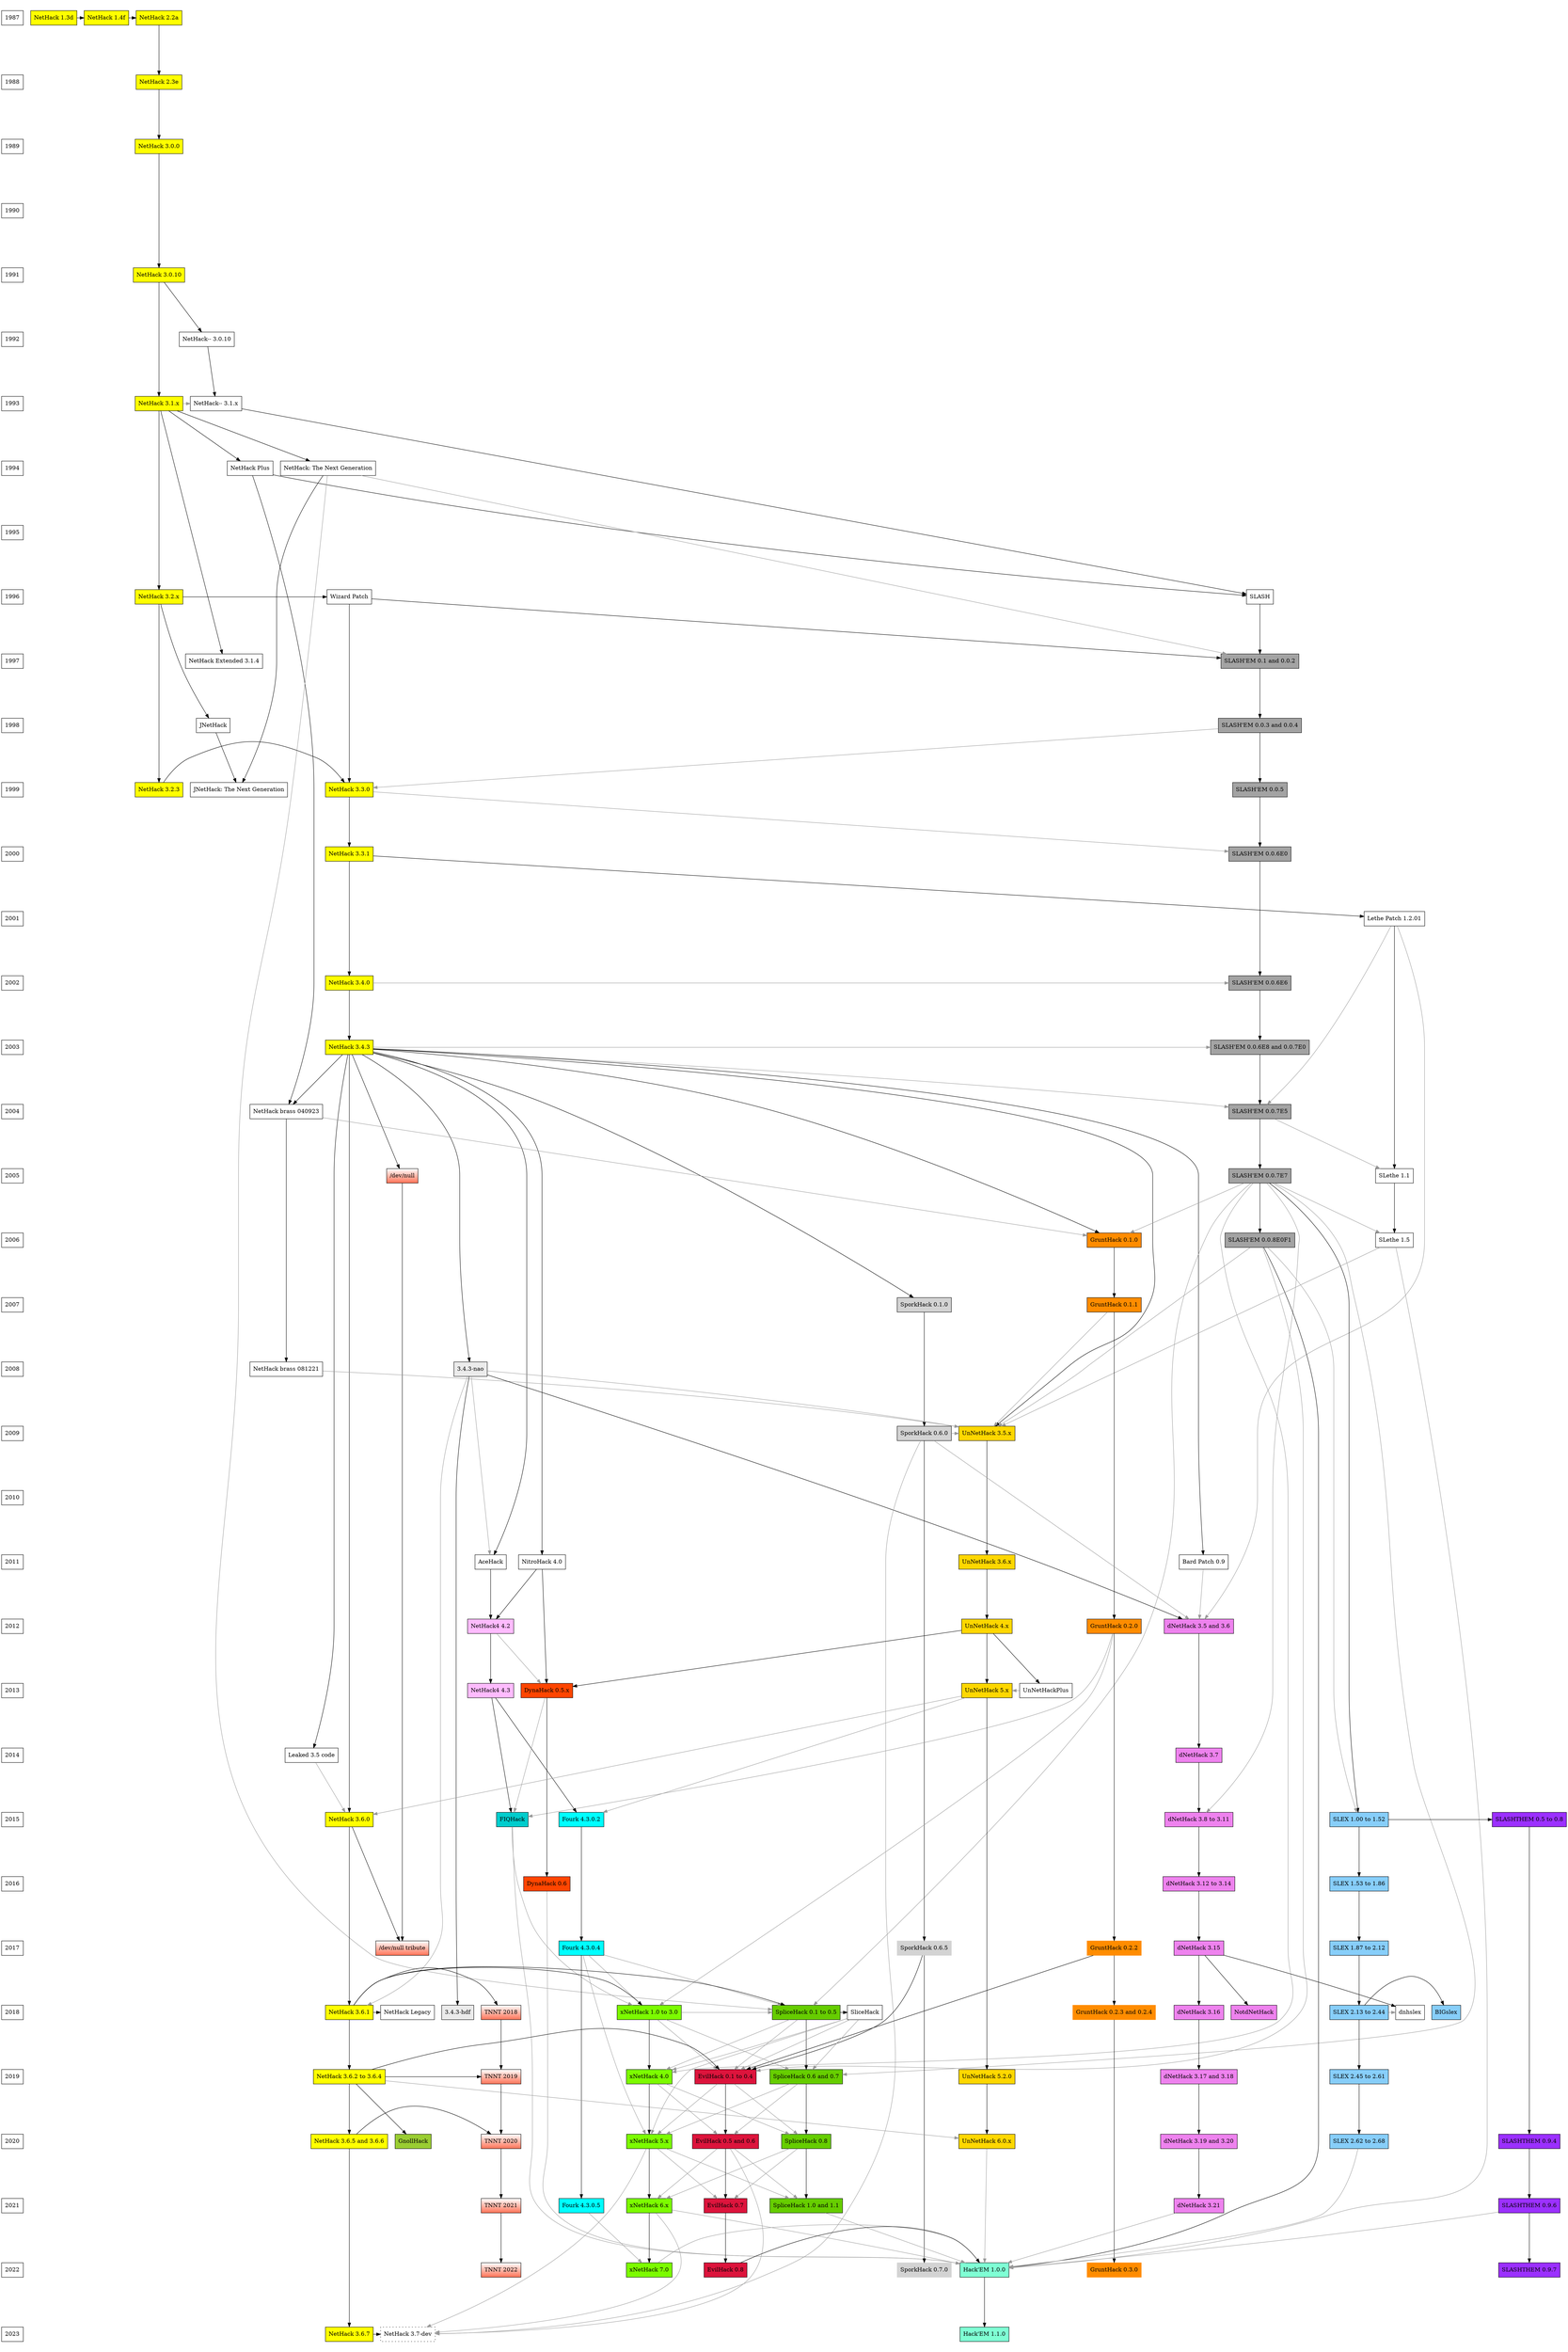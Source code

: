/* Timeline of all NetHack variants, organized by date.
 *
 * A solid line represents a direct derivation; a dashed line represents
 * inspiration or a smaller group of features copied over.
 *
 * Yellow boxes represent vanilla; white boxes represent abandoned, obsoleted,
 * or fringe variants; various other colors denote active or at least
 * maintained variants.
 *
 * If a variant has more than one release in a year, they are generally merged
 * to avoid having to put two adjacent nodes for the same thing.
 *
 * Also, some releases might be skipped if nothing interesting happened with
 * that node.
 *
 * This graph is not very good at displaying rolling releases that don't have
 * tagged versions; in particular, 3.4.3-nao is a long running one. Variants
 * are marked as unversioned if they don't have clear version numbers (such as
 * FIQHack), or are new in the current year, or were abandoned after one
 * release and only ever had one version.
 *
 * The rules of thumb for whether a current variant should be included on this
 * graph are generally: it should be playable on a server, it should have had
 * at least one release, and it should not be a self-proclaimed joke variant.
 * It's up for some debate what happens if a variant is abandoned, then picked
 * back up by someone else and development and releases resume. Currently these
 * are rendered with a border of their fill color (i.e. no border).
 *
 * Original for UnNetHack by Patric Mueller (bhaak).
 * Updated to reflect changes since 2009 and all other variants by aosdict.
 */

digraph unix {
/* experimental */
/* splines="ortho"; */

ratio=1.50;

        node [shape=rect, style=filled, fillcolor=white];

	1987 [shape=rect];
	1988 [shape=rect];
	1989 [shape=rect];
	1990 [shape=rect];
	1991 [shape=rect];
	1992 [shape=rect];
	1993 [shape=rect];
	1994 [shape=rect];
	1995 [shape=rect];
	1996 [shape=rect];
	1997 [shape=rect];
	1998 [shape=rect];
	1999 [shape=rect];
	2000 [shape=rect];
	2001 [shape=rect];
	2002 [shape=rect];
	2003 [shape=rect];
	2004 [shape=rect];
	2005 [shape=rect];
	2006 [shape=rect];
	2007 [shape=rect];
	2008 [shape=rect];
	2009 [shape=rect];
	2010 [shape=rect];
	2011 [shape=rect];
	2012 [shape=rect];
	2013 [shape=rect];
	2014 [shape=rect];
	2015 [shape=rect];
	2016 [shape=rect];
	2017 [shape=rect];
	2018 [shape=rect];
	2019 [shape=rect];
	2020 [shape=rect];
	2021 [shape=rect];
	2022 [shape=rect];
	2023 [shape=rect];

        /* Arrows in this section are for formatting only and should all be
         * marked invisible, conveying no semantic information about the
         * variants. Beware of cascading effects from GraphViz subsequently
         * messing up the graph in other places after applying a constraint here.
         * If there *is* already a real relationship between two of the nodes
         * on the same level, be sure to omit any invisible arrows here, since
         * they will mess up the actually rendering arrows, and the relationship
         * will be preserved anyway. */
        {rank=same; 1987 "NetHack 1.3d" "NetHack 1.4f" "NetHack 2.2a" ;}
        {rank=same; 1988 "NetHack 2.3e" ;}
        {rank=same; 1989 "NetHack 3.0.0" ;}
        {rank=same; 1990 ;}
        {rank=same; 1991 "NetHack 3.0.10" ;}
        {rank=same; 1992 "NetHack-- 3.0.10" ;}
        {rank=same; 1993 "NetHack 3.1.x" "NetHack-- 3.1.x" ;}
        {rank=same; 1994 "NetHack Plus" "NetHack: The Next Generation" ;}
        {rank=same; 1995 ;}
        {rank=same; 1996 "NetHack 3.2.x" "SLASH" "Wizard Patch" ;}
        {rank=same; 1997 "NetHack Extended 3.1.4" "SLASH'EM 0.1 and 0.0.2" ;}
        {rank=same; 1998 "JNetHack" "SLASH'EM 0.0.3 and 0.0.4" ;}
        {rank=same; 1999 "NetHack 3.2.3" "NetHack 3.3.0" "JNetHack: The Next Generation" "SLASH'EM 0.0.5" ;}
        {rank=same; 2000 "NetHack 3.3.1" "SLASH'EM 0.0.6E0" ;}
        {rank=same; 2001 "Lethe Patch 1.2.01" ;}
        {rank=same; 2002 "NetHack 3.4.0" "SLASH'EM 0.0.6E6"  ;}
        {rank=same; 2003 "NetHack 3.4.3" "SLASH'EM 0.0.6E8 and 0.0.7E0" ;}
        {rank=same; 2004 "NetHack brass 040923" "SLASH'EM 0.0.7E5" ;}
        {rank=same; 2005 "/dev/null" "SLASH'EM 0.0.7E7" "SLethe 1.1" ;}
        {rank=same; 2006 "GruntHack 0.1.0" "SLASH'EM 0.0.8E0F1" "SLethe 1.5" ;}
        {rank=same; 2007 "SporkHack 0.1.0" "GruntHack 0.1.1" ;}
        {rank=same; 2008 "NetHack brass 081221" "3.4.3-nao";}
        {rank=same; 2009 "UnNetHack 3.5.x" "SporkHack 0.6.0";}
        {rank=same; 2011 "UnNetHack 3.6.x" "AceHack" "NitroHack 4.0" "Bard Patch 0.9" ;}
        {rank=same; 2012 "NetHack4 4.2" "GruntHack 0.2.0" "UnNetHack 4.x" "dNetHack 3.5 and 3.6" ;}
        {rank=same; 2013 "NetHack4 4.3" "DynaHack 0.5.x" "UnNetHack 5.x" "UnNetHackPlus" ;}
        {rank=same; 2014 "Leaked 3.5 code" "dNetHack 3.7" ;}
        {rank=same; 2015 "NetHack 3.6.0" "FIQHack" "Fourk 4.3.0.2" "dNetHack 3.8 to 3.11" "SLEX 1.00 to 1.52" "SLASHTHEM 0.5 to 0.8" ;}
        {rank=same; 2016 "dNetHack 3.12 to 3.14" "DynaHack 0.6" "SLEX 1.53 to 1.86" ;}
        {rank=same; 2017 "SporkHack 0.6.5" "GruntHack 0.2.2" "Fourk 4.3.0.4" "dNetHack 3.15" "SLEX 1.87 to 2.12" "/dev/null tribute";}
        {rank=same; 2018 "NetHack 3.6.1" "3.4.3-hdf" "GruntHack 0.2.3 and 0.2.4" "xNetHack 1.0 to 3.0" "SpliceHack 0.1 to 0.5" "TNNT 2018" "SliceHack" "NotdNetHack" "dNetHack 3.16" "SLEX 2.13 to 2.44" "dnhslex" "BIGslex" "NetHack Legacy" ;}
        {rank=same; 2019 "NetHack 3.6.2 to 3.6.4" "xNetHack 4.0" "SpliceHack 0.6 and 0.7" "EvilHack 0.1 to 0.4" "TNNT 2019" "UnNetHack 5.2.0" "dNetHack 3.17 and 3.18" "SLEX 2.45 to 2.61";}
        {rank=same; 2020 "NetHack 3.6.5 and 3.6.6" "TNNT 2020" "xNetHack 5.x" "SpliceHack 0.8" "EvilHack 0.5 and 0.6" "dNetHack 3.19 and 3.20" "UnNetHack 6.0.x" "SLEX 2.62 to 2.68" "GnollHack" "SLASHTHEM 0.9.4" ;}
        {rank=same; 2021 "TNNT 2021" "xNetHack 6.x" "SpliceHack 1.0 and 1.1" "Fourk 4.3.0.5" "EvilHack 0.7" "dNetHack 3.21" "SLASHTHEM 0.9.6" ;}
        {rank=same; 2022 "TNNT 2022" "xNetHack 7.0" "EvilHack 0.8" "GruntHack 0.3.0" "SporkHack 0.7.0" "Hack'EM 1.0.0" "SLASHTHEM 0.9.7" ;}
        {rank=same; 2023 "NetHack 3.6.7" "NetHack 3.7-dev" "Hack'EM 1.1.0" ;}

	/* NetHack */
        /* increment group number when there is more than one version in a year */
	"NetHack 1.3d" -> "NetHack 1.4f" -> "NetHack 2.2a" -> "NetHack 2.3e" -> "NetHack 3.0.0" -> "NetHack 3.0.10" -> "NetHack 3.1.x" -> "NetHack 3.2.x" -> "NetHack 3.2.3" -> "NetHack 3.3.0" -> "NetHack 3.3.1" -> "NetHack 3.4.0" -> "NetHack 3.4.3" -> "NetHack 3.6.0" -> "NetHack 3.6.1" -> "NetHack 3.6.2 to 3.6.4" -> "NetHack 3.6.5 and 3.6.6" -> "NetHack 3.6.7" -> "NetHack 3.7-dev" [weight=10];
        "NetHack 3.4.3" -> "Leaked 3.5 code"
        "Leaked 3.5 code" -> "NetHack 3.6.0" [color=gray60];
	"NetHack 1.3d" [fillcolor="yellow"];
	"NetHack 1.4f" [fillcolor="yellow"];
	"NetHack 2.2a" [group=vanilla1, fillcolor="yellow"];
	"NetHack 2.3e" [group=vanilla1, fillcolor="yellow"];
	"NetHack 3.0.0" [group=vanilla1, fillcolor="yellow"];
	"NetHack 3.0.10" [group=vanilla1, fillcolor="yellow"];
	"NetHack 3.1.x" [group=vanilla1, fillcolor="yellow"];
	"NetHack 3.2.x" [group=vanilla1, fillcolor="yellow"];
	"NetHack 3.2.3" [group=vanilla1, fillcolor="yellow"];
	"NetHack 3.3.0" [group=vanilla2, fillcolor="yellow"];
	"NetHack 3.3.1" [group=vanilla2, fillcolor="yellow"];
	"NetHack 3.4.0" [group=vanilla2,fillcolor="yellow"];
	"NetHack 3.4.3" [group=vanilla2, fillcolor="yellow"];
	"NetHack 3.6.0" [group=vanilla2, fillcolor="yellow"];
	"NetHack 3.6.1" [group=vanilla2, fillcolor="yellow"];
	"NetHack 3.6.2 to 3.6.4" [group=vanilla2, fillcolor="yellow"];
        "NetHack 3.6.5 and 3.6.6" [group=vanilla2, fillcolor="yellow"];
        "NetHack 3.6.7" [group=vanilla2, fillcolor="yellow"];
        "NetHack 3.7-dev" [group=vanilla3, fillcolor="yellow", style="dotted"];

	/* NetHack: The Next Generation */
	"NetHack 3.1.x" -> "NetHack: The Next Generation";

        /* NetHack Extended */
        "NetHack 3.1.x" -> "NetHack Extended 3.1.4";

        /* JNetHack */
        "NetHack 3.2.x" -> "JNetHack";
        "JNetHack" -> "JNetHack: The Next Generation";
        "NetHack: The Next Generation" -> "JNetHack: The Next Generation";

	/* nethackwiki.com/wiki/NetHack-- */
	"NetHack 3.0.10" -> "NetHack-- 3.0.10";
	"NetHack-- 3.0.10" -> "NetHack-- 3.1.x";
	"NetHack 3.1.x" -> "NetHack-- 3.1.x" [color=gray60];

	/* nethack.wikia.com/wiki/NetHack_Plus */
	"NetHack 3.1.x" -> "NetHack Plus";

	/* SLASH V1 - V6,  slashem/dat/history */
	"NetHack-- 3.1.x" -> "SLASH";
	"NetHack Plus" -> "SLASH";
        "SLASH" [group=slash];

	/* Wizard Patch */
	"NetHack 3.2.x" -> "Wizard Patch";
	"Wizard Patch" -> "NetHack 3.3.0";
	"Wizard Patch" -> "SLASH'EM 0.1 and 0.0.2";

	/* SLASH EM */
	"SLASH" -> "SLASH'EM 0.1 and 0.0.2";
	"NetHack 3.3.0" -> "SLASH'EM 0.0.6E0" [color=gray60];
	"NetHack 3.4.0" -> "SLASH'EM 0.0.6E6" [color=gray60];
	"NetHack 3.4.3" -> "SLASH'EM 0.0.6E8 and 0.0.7E0" [color=gray60];
	"NetHack 3.4.3" -> "SLASH'EM 0.0.7E5" [color=gray60];
        "NetHack: The Next Generation" -> "SLASH'EM 0.1 and 0.0.2" [color=gray60]; /* not sure when some TNG features made it into SLASH'EM; it might even be SLASH */
        "SLASH'EM 0.0.3 and 0.0.4" -> "NetHack 3.3.0" [color=gray60];
	"SLASH'EM 0.1 and 0.0.2" -> "SLASH'EM 0.0.3 and 0.0.4" -> "SLASH'EM 0.0.5" -> "SLASH'EM 0.0.6E0" -> "SLASH'EM 0.0.6E6" ->  "SLASH'EM 0.0.6E8 and 0.0.7E0" -> "SLASH'EM 0.0.7E5" -> "SLASH'EM 0.0.7E7" -> "SLASH'EM 0.0.8E0F1";
	"SLASH'EM 0.1 and 0.0.2"  [group=slash, fillcolor=gray64];
	"SLASH'EM 0.0.3 and 0.0.4"  [group=slash, fillcolor=gray64];
	"SLASH'EM 0.0.5"  [group=slash, fillcolor=gray64];
	"SLASH'EM 0.0.6E0"  [group=slash, fillcolor=gray64];
	"SLASH'EM 0.0.6E6"  [group=slash, fillcolor=gray64];
	"SLASH'EM 0.0.6E8 and 0.0.7E0"  [group=slash, fillcolor=gray64];
	"SLASH'EM 0.0.7E5"  [group=slash, fillcolor=gray64];
	"SLASH'EM 0.0.7E7"  [group=slash, fillcolor=gray64];
	"SLASH'EM 0.0.8E0F1" [group=slash, fillcolor=gray64];

        /* NAO - alt.org/nethack */
        "NetHack 3.4.3" -> "3.4.3-nao";
        "3.4.3-nao" -> "NetHack 3.6.1" [color=gray60];
        "3.4.3-nao" [fillcolor="gray92"];

        /* HDF - hardfought.org server builds */
        "3.4.3-nao" -> "3.4.3-hdf";
        "3.4.3-hdf" [fillcolor="gray92"]

        /* devnull tournament */
        "NetHack 3.4.3" -> "/dev/null";
        "/dev/null" -> "/dev/null tribute";
        "NetHack 3.6.0" -> "/dev/null tribute";
        "/dev/null" [group=tournament, fillcolor="white:coral1", gradientangle=270]
        "/dev/null tribute" [group=tournament, fillcolor="white:coral1", gradientangle=270]

        /* The November NetHack Tournament */
        "NetHack 3.6.1" -> "TNNT 2018";
        "NetHack 3.6.2 to 3.6.4" -> "TNNT 2019";
        "NetHack 3.6.5 and 3.6.6" -> "TNNT 2020";
        "TNNT 2018" -> "TNNT 2019" -> "TNNT 2020" -> "TNNT 2021" -> "TNNT 2022";
        "TNNT 2018" [group=tournament, fillcolor="white:coral1", gradientangle=270]
        "TNNT 2019" [group=tournament, fillcolor="white:coral1", gradientangle=270]
        "TNNT 2020" [group=tournament, fillcolor="white:coral1", gradientangle=270]
        "TNNT 2021" [group=tournament, fillcolor="white:coral1", gradientangle=270]
        "TNNT 2022" [group=tournament, fillcolor="white:coral1", gradientangle=270]

	/* GruntHack */
	"NetHack 3.4.3" -> "GruntHack 0.1.0";
        "SLASH'EM 0.0.7E7" -> "GruntHack 0.1.0" [color=gray60];
        "NetHack brass 040923" -> "GruntHack 0.1.0" [color=gray60];
	"GruntHack 0.1.0" -> "GruntHack 0.1.1";
        "GruntHack 0.1.1" -> "GruntHack 0.2.0";
        "GruntHack 0.2.0" -> "GruntHack 0.2.2";
        "GruntHack 0.2.2" -> "GruntHack 0.2.3 and 0.2.4";
        "GruntHack 0.2.3 and 0.2.4" -> "GruntHack 0.3.0";
	"GruntHack 0.1.0" [group=gh, fillcolor=darkorange];
	"GruntHack 0.1.1" [group=gh, fillcolor=darkorange];
        "GruntHack 0.2.0" [group=gh, fillcolor=darkorange];
        "GruntHack 0.2.2" [group=gh, fillcolor=darkorange, color=darkorange];
        "GruntHack 0.2.3 and 0.2.4" [group=gh, fillcolor=darkorange, color=darkorange];
        "GruntHack 0.3.0" [group=gh, fillcolor=darkorange, color=darkorange];

	/* SporkHack */
	"NetHack 3.4.3" -> "SporkHack 0.1.0";
	"SporkHack 0.6.0" -> "NetHack 3.7-dev" [color=gray60];
	"SporkHack 0.1.0" -> "SporkHack 0.6.0";
	"SporkHack 0.6.0" -> "SporkHack 0.6.5";
	"SporkHack 0.6.5" -> "SporkHack 0.7.0";
        "SporkHack 0.1.0" [group=spork, fillcolor=lightgray];
        "SporkHack 0.6.0" [group=spork, fillcolor=lightgray];
        "SporkHack 0.6.5" [group=spork, fillcolor=lightgray, color=lightgray];
        "SporkHack 0.7.0" [group=spork, fillcolor=lightgray, color=lightgray];

	/* NetHack brass www.maroon.dti.ne.jp/youkan/nethack/index_e.html */
	"NetHack 3.4.3" -> "NetHack brass 040923";
	"NetHack Plus" -> "NetHack brass 040923";
	"NetHack brass 040923" -> "NetHack brass 081221";
	"NetHack brass 040923" [group=brass];
        "NetHack brass 081221" [group=brass];

	/* Lethe Patch */
	"NetHack 3.3.1" -> "Lethe Patch 1.2.01";
	"Lethe Patch 1.2.01" -> "SLethe 1.1" -> "SLethe 1.5";
	"Lethe Patch 1.2.01" -> "SLASH'EM 0.0.7E5" [color=gray60];
        "SLASH'EM 0.0.7E5" -> "SLethe 1.1" [color=gray60];
        "SLASH'EM 0.0.7E7" -> "SLethe 1.5" [color=gray60];
        "Lethe Patch 1.2.01" [group=slethe]
        "SLethe 1.1" [group=slethe]
        "SLethe 1.5" [group=slethe]

	/* UnNetHack */
	"NetHack 3.4.3" -> "UnNetHack 3.5.x";
	"3.4.3-nao" -> "UnNetHack 3.5.x" [color=gray60];
	"SLASH'EM 0.0.8E0F1" -> "UnNetHack 3.5.x" [color=gray60];
	"NetHack brass 081221" -> "UnNetHack 3.5.x" [color=gray60];
	"GruntHack 0.1.1" -> "UnNetHack 3.5.x" [color=gray60];
	"SporkHack 0.6.0" -> "UnNetHack 3.5.x" [color=gray60];
	"SLethe 1.5" -> "UnNetHack 3.5.x" [color=gray60];
	"UnNetHackPlus" -> "UnNetHack 5.x" [color=gray60];
	"NetHack 3.6.2 to 3.6.4" -> "UnNetHack 6.0.x" [color=gray60];
        "UnNetHack 3.5.x" -> "UnNetHack 3.6.x" -> "UnNetHack 4.x" -> "UnNetHack 5.x" -> "UnNetHack 5.2.0" -> "UnNetHack 6.0.x";
        "UnNetHack 5.x" -> "NetHack 3.6.0" [color=gray60];
	"UnNetHack 3.5.x" [group=un, fillcolor=gold];
	"UnNetHack 3.6.x" [group=un, fillcolor=gold];
	"UnNetHack 4.x" [group=un, fillcolor=gold];
	"UnNetHack 5.x" [group=un, fillcolor=gold];
	"UnNetHack 5.2.0" [group=un, fillcolor=gold];
        "UnNetHack 6.0.x" [group=un, fillcolor=gold];

        /* UnNetHackPlus */
        "UnNetHack 4.x" -> "UnNetHackPlus"

        /* Bard patch */
        "NetHack 3.4.3" -> "Bard Patch 0.9"

        /* dNetHack */
        "3.4.3-nao" -> "dNetHack 3.5 and 3.6" -> "dNetHack 3.7" -> "dNetHack 3.8 to 3.11" -> "dNetHack 3.12 to 3.14" -> "dNetHack 3.15" -> "dNetHack 3.16" -> "dNetHack 3.17 and 3.18" -> "dNetHack 3.19 and 3.20" -> "dNetHack 3.21"
        "Bard Patch 0.9" -> "dNetHack 3.5 and 3.6" [color=gray60];
        "Lethe Patch 1.2.01" -> "dNetHack 3.5 and 3.6" [color=gray60];
        "SLASH'EM 0.0.7E7" -> "dNetHack 3.8 to 3.11" [color=gray60];
        "SporkHack 0.6.0" -> "dNetHack 3.5 and 3.6" [color=gray60];
        "dNetHack 3.5 and 3.6" [group=dnh, fillcolor=violet];
        "dNetHack 3.7" [group=dnh, fillcolor=violet];
        "dNetHack 3.8 to 3.11" [group=dnh, fillcolor=violet];
        "dNetHack 3.12 to 3.14" [group=dnh, fillcolor=violet];
        "dNetHack 3.15" [group=dnh, fillcolor=violet];
        "dNetHack 3.16" [group=dnh, fillcolor=violet];
        "dNetHack 3.17 and 3.18" [group=dnh, fillcolor=violet];
        "dNetHack 3.19 and 3.20" [group=dnh, fillcolor=violet];
        "dNetHack 3.21" [group=dnh, fillcolor=violet];

        /* NotDNetHack */
        "dNetHack 3.15" -> "NotdNetHack"
        "NotdNetHack" [fillcolor=violet];

        /* AceHack */
        "NetHack 3.4.3" -> "AceHack"
        "3.4.3-nao" -> "AceHack" [color=gray60];

        /* Nitro and NetHack4 */
        "NetHack 3.4.3" -> "NitroHack 4.0"
        "NitroHack 4.0" -> "NetHack4 4.2"
        "AceHack" -> "NetHack4 4.2"
        "NetHack4 4.2" -> "NetHack4 4.3"
        "NetHack4 4.2" [group=nh4, fillcolor=plum1];
        "NetHack4 4.3" [group=nh4, fillcolor=plum1];

        /* Fourk */
        "NetHack4 4.3" -> "Fourk 4.3.0.2"
        "Fourk 4.3.0.2" -> "Fourk 4.3.0.4" -> "Fourk 4.3.0.5"
        "UnNetHack 5.x" -> "Fourk 4.3.0.2" [color=gray60];
        "Fourk 4.3.0.2" [group=fourk, fillcolor=cyan];
        "Fourk 4.3.0.4" [group=fourk, fillcolor=cyan];
        "Fourk 4.3.0.5" [group=fourk, fillcolor=cyan];

        /* FIQHack */
        "NetHack4 4.3" -> "FIQHack"
        "GruntHack 0.2.0" -> "FIQHack" [color=gray60];
        "DynaHack 0.5.x" -> "FIQHack" [color=gray60];
        "FIQHack" [fillcolor=cyan3];

        /* DynaHack */
        "NitroHack 4.0" -> "DynaHack 0.5.x"
        "UnNetHack 4.x" -> "DynaHack 0.5.x"
        "NetHack4 4.2" -> "DynaHack 0.5.x" [color=gray60];
        "DynaHack 0.5.x" -> "DynaHack 0.6"
        "DynaHack 0.5.x" [group=dyn, fillcolor=orangered];
        "DynaHack 0.6" [group=dyn, fillcolor=orangered];

        /* SLEX */
        "SLASH'EM 0.0.7E7" -> "SLEX 1.00 to 1.52"
        "SLASH'EM 0.0.8E0F1" -> "SLEX 1.00 to 1.52" [color=gray60];
        "SLEX 1.00 to 1.52" -> "SLEX 1.53 to 1.86"
        "SLEX 1.53 to 1.86" -> "SLEX 1.87 to 2.12"
        "SLEX 1.87 to 2.12" -> "SLEX 2.13 to 2.44"
        "SLEX 2.13 to 2.44" -> "SLEX 2.45 to 2.61"
        "SLEX 2.45 to 2.61" -> "SLEX 2.62 to 2.68"
        "SLEX 1.00 to 1.52" [group=slex, fillcolor=lightskyblue];
        "SLEX 1.53 to 1.86" [group=slex, fillcolor=lightskyblue];
        "SLEX 1.87 to 2.12" [group=slex, fillcolor=lightskyblue];
        "SLEX 2.13 to 2.44" [group=slex, fillcolor=lightskyblue];
        "SLEX 2.45 to 2.61" [group=slex, fillcolor=lightskyblue];
        "SLEX 2.62 to 2.68" [group=slex, fillcolor=lightskyblue];

        /* Amy, why */
        "SLEX 2.13 to 2.44" -> "dnhslex" [color=gray60];
        "dNetHack 3.15" -> "dnhslex";
        "SLEX 2.13 to 2.44" -> "BIGslex"
        "BIGslex" [fillcolor=lightskyblue];

        /* SLASHTHEM */
        "SLEX 1.00 to 1.52" -> "SLASHTHEM 0.5 to 0.8"
        "SLASHTHEM 0.5 to 0.8" -> "SLASHTHEM 0.9.4" -> "SLASHTHEM 0.9.6" -> "SLASHTHEM 0.9.7"
        "SLASHTHEM 0.5 to 0.8" [group=slashthem, fillcolor=purple1]
        "SLASHTHEM 0.9.4" [group=slashthem, fillcolor=purple1]
        "SLASHTHEM 0.9.6" [group=slashthem, fillcolor=purple1]
        "SLASHTHEM 0.9.7" [group=slashthem, fillcolor=purple1]

        /* xNetHack */
        "NetHack 3.6.1" -> "xNetHack 1.0 to 3.0";
        "GruntHack 0.2.0" -> "xNetHack 1.0 to 3.0" [color=gray60];
        "Fourk 4.3.0.4" -> "xNetHack 1.0 to 3.0" [color=gray60];
        "FIQHack" -> "xNetHack 1.0 to 3.0" [color=gray60];
        "SLASH'EM 0.0.7E7" -> "xNetHack 4.0" [color=gray60];
        "SpliceHack 0.1 to 0.5" -> "xNetHack 4.0" [color=gray60];
        "SpliceHack 0.6 and 0.7" -> "xNetHack 5.x" [color=gray60];
        "SpliceHack 0.8" -> "xNetHack 6.x" [color=gray60];
        "SliceHack" -> "xNetHack 4.0" [color=gray60];
        "SliceHack" -> "xNetHack 5.x" [color=gray60];
        "EvilHack 0.1 to 0.4" -> "xNetHack 5.x" [color=gray60];
        "EvilHack 0.5 and 0.6" -> "xNetHack 6.x" [color=gray60];
        "Fourk 4.3.0.4" -> "xNetHack 5.x" [color=gray60];
        "Fourk 4.3.0.5" -> "xNetHack 7.0" [color=gray60];
        "xNetHack 5.x" -> "NetHack 3.7-dev" [color=gray60];
        "xNetHack 6.x" -> "NetHack 3.7-dev" [color=gray60];
        "xNetHack 1.0 to 3.0" -> "xNetHack 4.0" -> "xNetHack 5.x" -> "xNetHack 6.x" -> "xNetHack 7.0";
        "xNetHack 1.0 to 3.0" [group=xnh, fillcolor=lawngreen];
        "xNetHack 4.0" [group=xnh, fillcolor=lawngreen];
        "xNetHack 5.x" [group=xnh, fillcolor=lawngreen];
        "xNetHack 6.x" [group=xnh, fillcolor=lawngreen];
        "xNetHack 7.0" [group=xnh, fillcolor=lawngreen];

        /* SpliceHack */
        "NetHack 3.6.1" -> "SpliceHack 0.1 to 0.5";
        "xNetHack 1.0 to 3.0" -> "SpliceHack 0.1 to 0.5" [color=gray60];
        "xNetHack 1.0 to 3.0" -> "SpliceHack 0.6 and 0.7" [color=gray60];
        "xNetHack 4.0" -> "SpliceHack 0.8" [color=gray60];
        "xNetHack 5.x" -> "SpliceHack 1.0 and 1.1" [color=gray60];
        "NetHack: The Next Generation" -> "SpliceHack 0.1 to 0.5" [color=gray60];
        "SLASH'EM 0.0.7E7" -> "SpliceHack 0.1 to 0.5" [color=gray60];
        "SLASH'EM 0.0.7E7" -> "SpliceHack 0.6 and 0.7" [color=gray60];
        "Fourk 4.3.0.4" -> "SpliceHack 0.1 to 0.5" [color=gray60];
        "SliceHack" -> "SpliceHack 0.6 and 0.7" [color=gray60];
        "EvilHack 0.1 to 0.4" -> "SpliceHack 0.8" [color=gray60];
        "EvilHack 0.5 and 0.6" -> "SpliceHack 1.0 and 1.1" [color=gray60];
        "SpliceHack 0.1 to 0.5" -> "SpliceHack 0.6 and 0.7" -> "SpliceHack 0.8" -> "SpliceHack 1.0 and 1.1";
        "SpliceHack 0.1 to 0.5" [group=spl, fillcolor=chartreuse3];
        "SpliceHack 0.6 and 0.7" [group=spl, fillcolor=chartreuse3];
        "SpliceHack 0.8" [group=spl, fillcolor=chartreuse3];
        "SpliceHack 1.0 and 1.1" [group=spl, fillcolor=chartreuse3];

        /* Michael Searle's SliceHack */
        "SpliceHack 0.1 to 0.5" -> "SliceHack" [weight=10];

        /* EvilHack */
        "NetHack 3.6.2 to 3.6.4" -> "EvilHack 0.1 to 0.4";
        "GruntHack 0.2.2" -> "EvilHack 0.1 to 0.4";
        "SporkHack 0.6.5" -> "EvilHack 0.1 to 0.4";
        "xNetHack 1.0 to 3.0" -> "EvilHack 0.1 to 0.4" [color=gray60];
        "xNetHack 4.0" -> "EvilHack 0.5 and 0.6" [color=gray60];
        "xNetHack 5.x" -> "EvilHack 0.7" [color=gray60];
        "SpliceHack 0.1 to 0.5" -> "EvilHack 0.1 to 0.4" [color=gray60];
        "SpliceHack 0.6 and 0.7" -> "EvilHack 0.5 and 0.6" [color=gray60];
        "SpliceHack 0.8" -> "EvilHack 0.7" [color=gray60];
        "SliceHack" -> "EvilHack 0.1 to 0.4" [color=gray60];
        "EvilHack 0.5 and 0.6" -> "NetHack 3.7-dev" [color=gray60];
        "SLASH'EM 0.0.8E0F1" -> "EvilHack 0.1 to 0.4" [color=gray60];
        "EvilHack 0.1 to 0.4" -> "EvilHack 0.5 and 0.6" -> "EvilHack 0.7" -> "EvilHack 0.8";
        "EvilHack 0.1 to 0.4" [group=evil, fillcolor=crimson];
        "EvilHack 0.5 and 0.6" [group=evil, fillcolor=crimson];
        "EvilHack 0.7" [group=evil, fillcolor=crimson];
        "EvilHack 0.8" [group=evil, fillcolor=crimson];

        /* Hack'EM */
        "SLASH'EM 0.0.8E0F1" -> "Hack'EM 1.0.0";
        "EvilHack 0.8" -> "Hack'EM 1.0.0";
        "xNetHack 7.0" -> "Hack'EM 1.0.0" [color=gray60];
        "SLethe 1.5" -> "Hack'EM 1.0.0" [color=gray60];
        "FIQHack" -> "Hack'EM 1.0.0" [color=gray60];
        "DynaHack 0.6" -> "Hack'EM 1.0.0" [color=gray60];
        "SLASHTHEM 0.9.6" -> "Hack'EM 1.0.0" [color=gray60];
        "SLEX 2.62 to 2.68" -> "Hack'EM 1.0.0" [color=gray60];
        "xNetHack 6.x" -> "Hack'EM 1.0.0" [color=gray60];
        "SpliceHack 1.0 and 1.1" -> "Hack'EM 1.0.0" [color=gray60];
        "UnNetHack 6.0.x" -> "Hack'EM 1.0.0" [color=gray60];
        "dNetHack 3.21" -> "Hack'EM 1.0.0" [color=gray60];
        "Hack'EM 1.0.0" -> "Hack'EM 1.1.0";
        "Hack'EM 1.0.0" [group=hackem, fillcolor=aquamarine];
        "Hack'EM 1.1.0" [group=hackem, fillcolor=aquamarine];

        /* GnollHack */
        "NetHack 3.6.2 to 3.6.4" -> "GnollHack";
        "GnollHack" [fillcolor=olivedrab3];

        /* NetHack Legacy */
        "NetHack 3.6.1" -> "NetHack Legacy";

        /* BrevisHack -- not released yet */
        /* "3.4.3-hdf" -> "BrevisHack"; */

	"1987" -> "1988" -> "1989" -> "1990" -> "1991" -> "1992" -> "1993" -> "1994" -> "1995" -> "1996" -> "1997" -> "1998" -> "1999" -> "2000" -> "2001" -> "2002" -> "2003" -> "2004" -> "2005" -> "2006" -> "2007" -> "2008" -> "2009" -> "2010" -> "2011" -> "2012" -> "2013" -> "2014" -> "2015" -> "2016" -> "2017" -> "2018" -> "2019" -> "2020" -> "2021" -> "2022" -> "2023" [shape=rect, style=invis];
}

